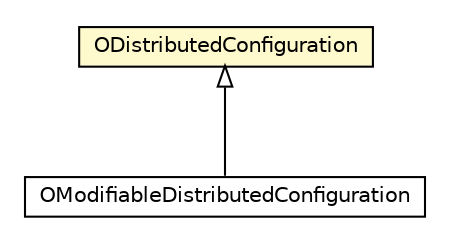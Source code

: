 #!/usr/local/bin/dot
#
# Class diagram 
# Generated by UMLGraph version R5_6-24-gf6e263 (http://www.umlgraph.org/)
#

digraph G {
	edge [fontname="Helvetica",fontsize=10,labelfontname="Helvetica",labelfontsize=10];
	node [fontname="Helvetica",fontsize=10,shape=plaintext];
	nodesep=0.25;
	ranksep=0.5;
	// com.orientechnologies.orient.server.distributed.OModifiableDistributedConfiguration
	c2941765 [label=<<table title="com.orientechnologies.orient.server.distributed.OModifiableDistributedConfiguration" border="0" cellborder="1" cellspacing="0" cellpadding="2" port="p" href="./OModifiableDistributedConfiguration.html">
		<tr><td><table border="0" cellspacing="0" cellpadding="1">
<tr><td align="center" balign="center"> OModifiableDistributedConfiguration </td></tr>
		</table></td></tr>
		</table>>, URL="./OModifiableDistributedConfiguration.html", fontname="Helvetica", fontcolor="black", fontsize=10.0];
	// com.orientechnologies.orient.server.distributed.ODistributedConfiguration
	c2941774 [label=<<table title="com.orientechnologies.orient.server.distributed.ODistributedConfiguration" border="0" cellborder="1" cellspacing="0" cellpadding="2" port="p" bgcolor="lemonChiffon" href="./ODistributedConfiguration.html">
		<tr><td><table border="0" cellspacing="0" cellpadding="1">
<tr><td align="center" balign="center"> ODistributedConfiguration </td></tr>
		</table></td></tr>
		</table>>, URL="./ODistributedConfiguration.html", fontname="Helvetica", fontcolor="black", fontsize=10.0];
	//com.orientechnologies.orient.server.distributed.OModifiableDistributedConfiguration extends com.orientechnologies.orient.server.distributed.ODistributedConfiguration
	c2941774:p -> c2941765:p [dir=back,arrowtail=empty];
}

